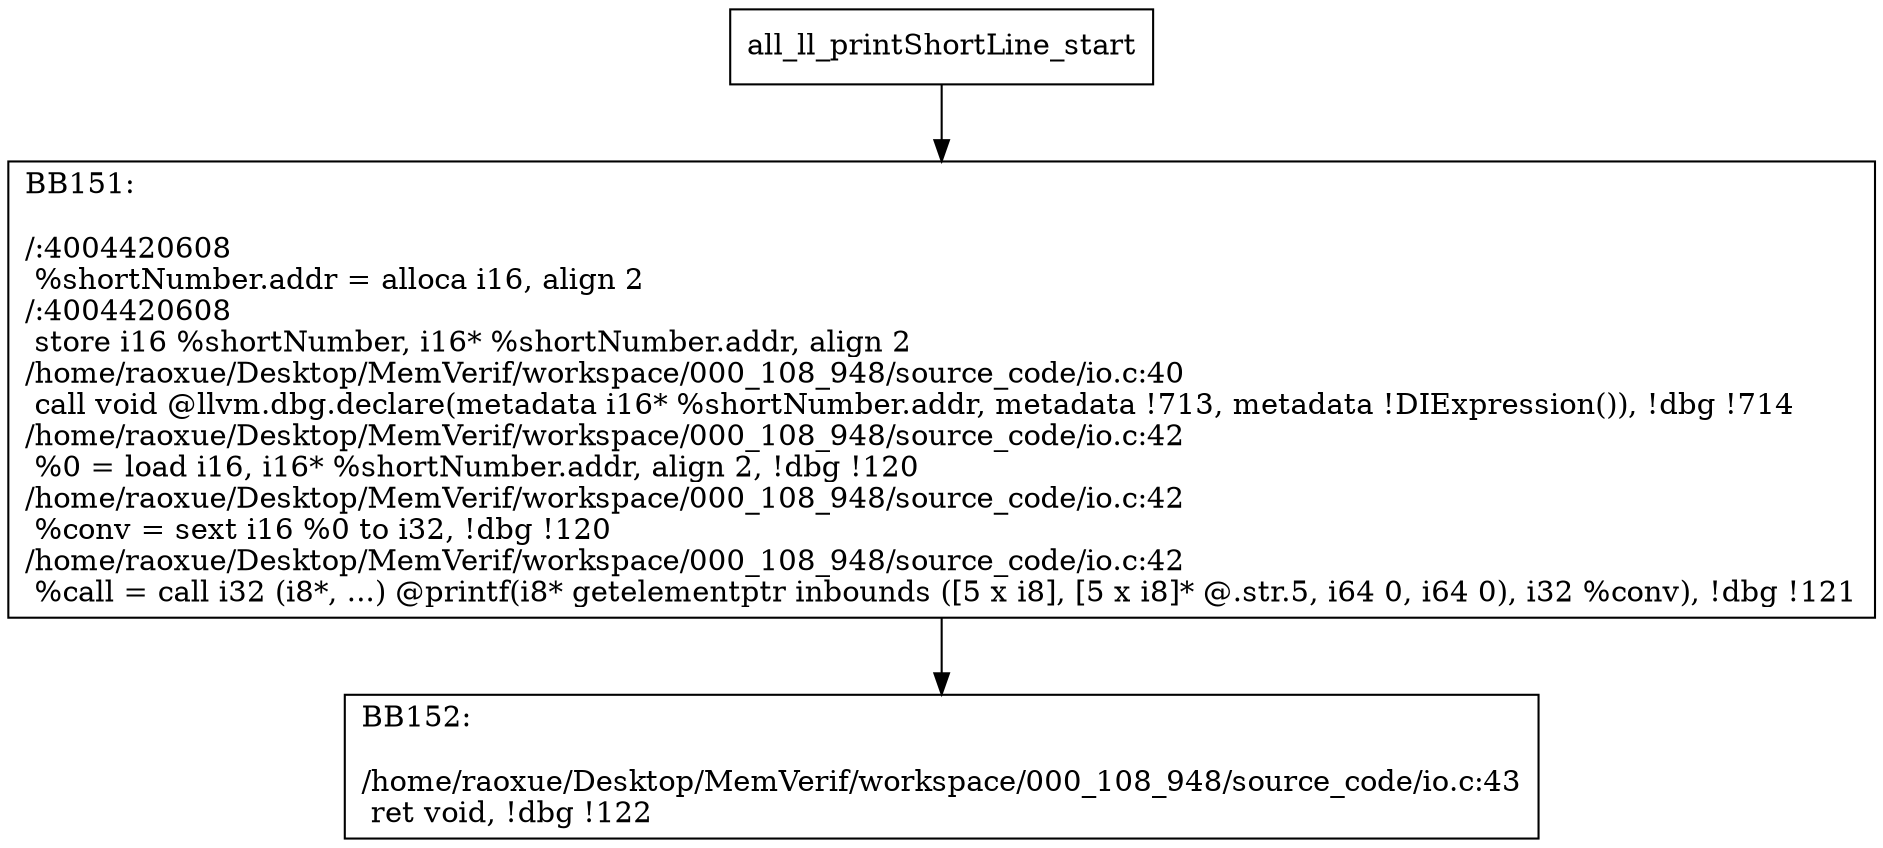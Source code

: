 digraph "CFG for'all_ll_printShortLine' function" {
	BBall_ll_printShortLine_start[shape=record,label="{all_ll_printShortLine_start}"];
	BBall_ll_printShortLine_start-> all_ll_printShortLineBB151;
	all_ll_printShortLineBB151 [shape=record, label="{BB151:\l\l/:4004420608\l
  %shortNumber.addr = alloca i16, align 2\l
/:4004420608\l
  store i16 %shortNumber, i16* %shortNumber.addr, align 2\l
/home/raoxue/Desktop/MemVerif/workspace/000_108_948/source_code/io.c:40\l
  call void @llvm.dbg.declare(metadata i16* %shortNumber.addr, metadata !713, metadata !DIExpression()), !dbg !714\l
/home/raoxue/Desktop/MemVerif/workspace/000_108_948/source_code/io.c:42\l
  %0 = load i16, i16* %shortNumber.addr, align 2, !dbg !120\l
/home/raoxue/Desktop/MemVerif/workspace/000_108_948/source_code/io.c:42\l
  %conv = sext i16 %0 to i32, !dbg !120\l
/home/raoxue/Desktop/MemVerif/workspace/000_108_948/source_code/io.c:42\l
  %call = call i32 (i8*, ...) @printf(i8* getelementptr inbounds ([5 x i8], [5 x i8]* @.str.5, i64 0, i64 0), i32 %conv), !dbg !121\l
}"];
	all_ll_printShortLineBB151-> all_ll_printShortLineBB152;
	all_ll_printShortLineBB152 [shape=record, label="{BB152:\l\l/home/raoxue/Desktop/MemVerif/workspace/000_108_948/source_code/io.c:43\l
  ret void, !dbg !122\l
}"];
}
